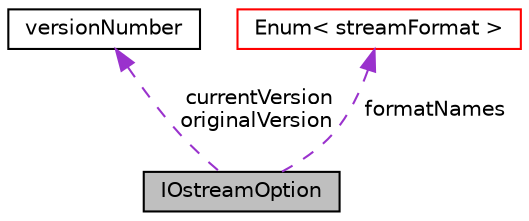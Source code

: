 digraph "IOstreamOption"
{
  bgcolor="transparent";
  edge [fontname="Helvetica",fontsize="10",labelfontname="Helvetica",labelfontsize="10"];
  node [fontname="Helvetica",fontsize="10",shape=record];
  Node1 [label="IOstreamOption",height=0.2,width=0.4,color="black", fillcolor="grey75", style="filled" fontcolor="black"];
  Node2 -> Node1 [dir="back",color="darkorchid3",fontsize="10",style="dashed",label=" currentVersion\noriginalVersion" ,fontname="Helvetica"];
  Node2 [label="versionNumber",height=0.2,width=0.4,color="black",URL="$classFoam_1_1IOstreamOption_1_1versionNumber.html",tooltip="Representation of a major/minor version number. "];
  Node3 -> Node1 [dir="back",color="darkorchid3",fontsize="10",style="dashed",label=" formatNames" ,fontname="Helvetica"];
  Node3 [label="Enum\< streamFormat \>",height=0.2,width=0.4,color="red",URL="$classFoam_1_1Enum.html"];
}
